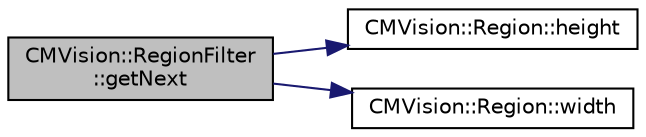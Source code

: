 digraph "CMVision::RegionFilter::getNext"
{
 // INTERACTIVE_SVG=YES
  edge [fontname="Helvetica",fontsize="10",labelfontname="Helvetica",labelfontsize="10"];
  node [fontname="Helvetica",fontsize="10",shape=record];
  rankdir="LR";
  Node1 [label="CMVision::RegionFilter\l::getNext",height=0.2,width=0.4,color="black", fillcolor="grey75", style="filled", fontcolor="black"];
  Node1 -> Node2 [color="midnightblue",fontsize="10",style="solid",fontname="Helvetica"];
  Node2 [label="CMVision::Region::height",height=0.2,width=0.4,color="black", fillcolor="white", style="filled",URL="$da/deb/class_c_m_vision_1_1_region.html#a0c2850ede04ce83e11dfcbbfbd4af60e"];
  Node1 -> Node3 [color="midnightblue",fontsize="10",style="solid",fontname="Helvetica"];
  Node3 [label="CMVision::Region::width",height=0.2,width=0.4,color="black", fillcolor="white", style="filled",URL="$da/deb/class_c_m_vision_1_1_region.html#a5cfb505513f0f7c81b517c18f5370f21"];
}
